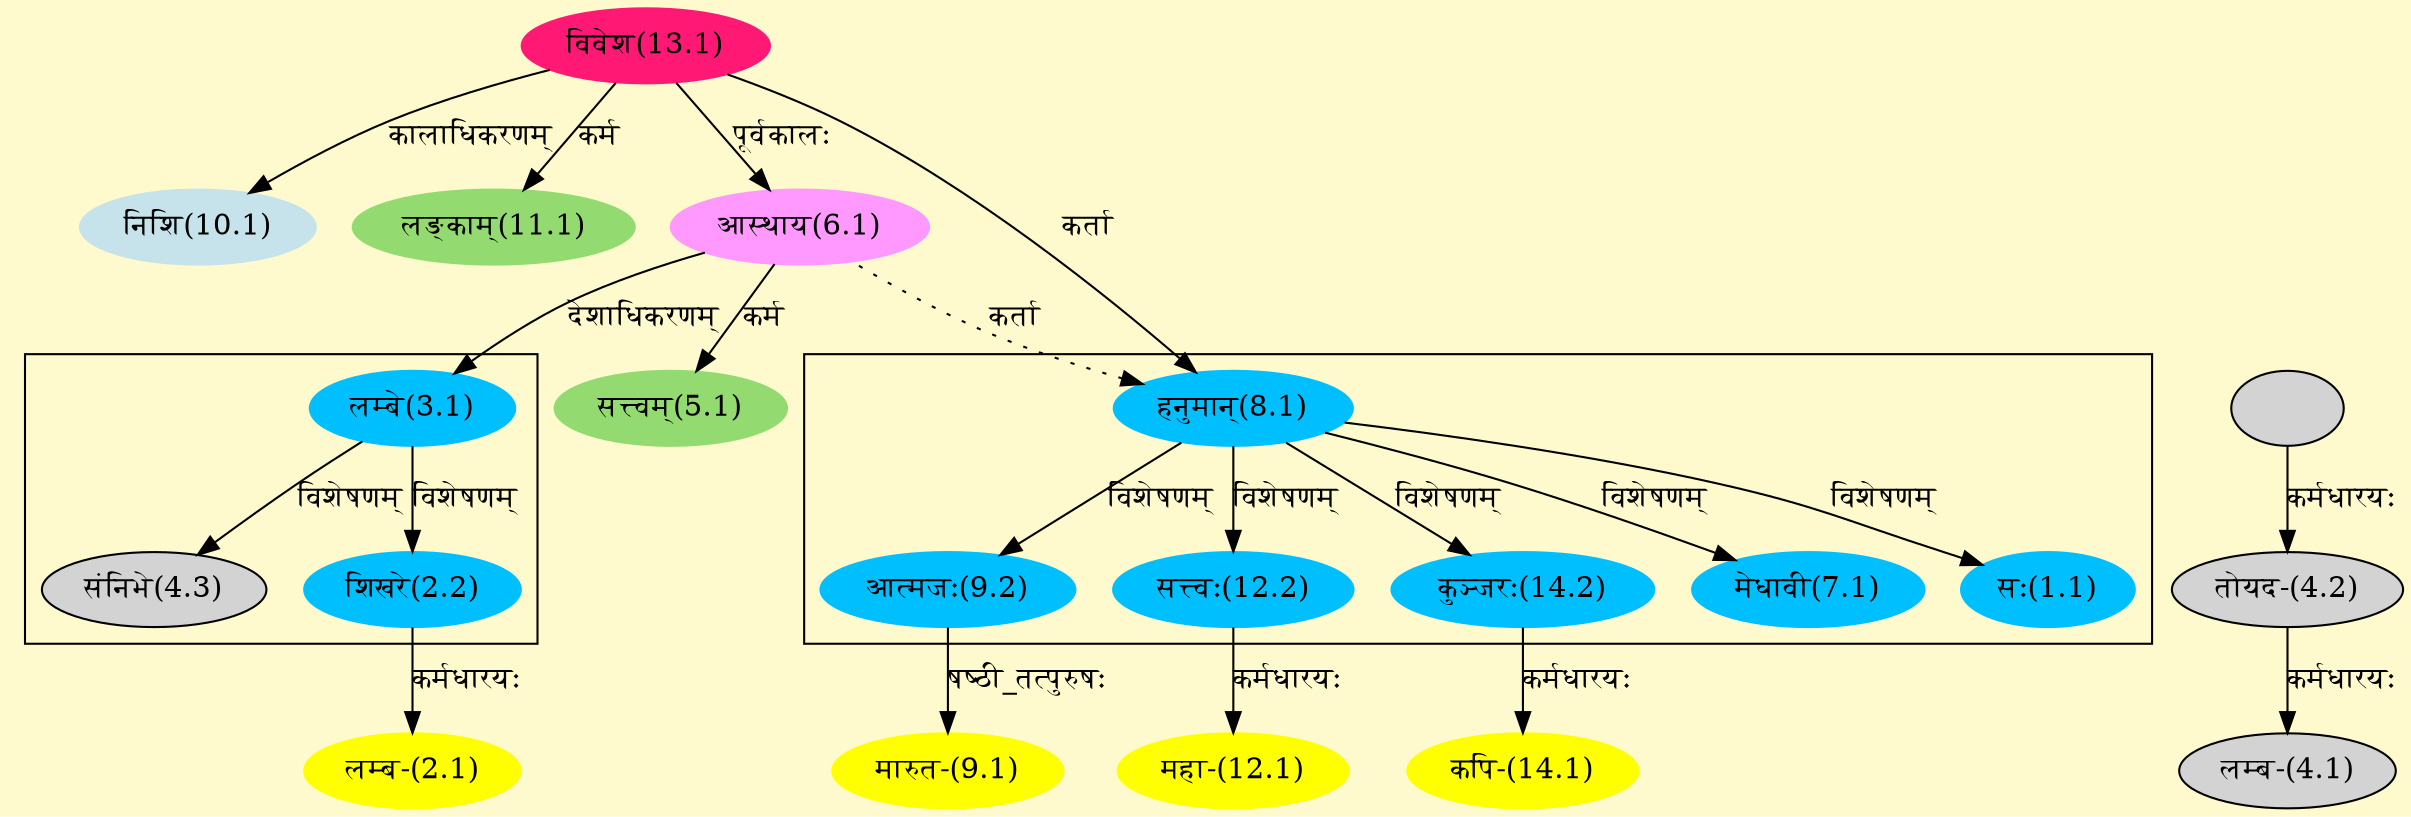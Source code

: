 digraph G{
rankdir=BT;
 compound=true;
 bgcolor="lemonchiffon1";

subgraph cluster_1{
Node1_1 [style=filled, color="#00BFFF" label = "सः(1.1)"]
Node8_1 [style=filled, color="#00BFFF" label = "हनुमान्(8.1)"]
Node7_1 [style=filled, color="#00BFFF" label = "मेधावी(7.1)"]
Node9_2 [style=filled, color="#00BFFF" label = "आत्मजः(9.2)"]
Node12_2 [style=filled, color="#00BFFF" label = "सत्त्वः(12.2)"]
Node14_2 [style=filled, color="#00BFFF" label = "कुञ्जरः(14.2)"]

}

subgraph cluster_2{
Node2_2 [style=filled, color="#00BFFF" label = "शिखरे(2.2)"]
Node3_1 [style=filled, color="#00BFFF" label = "लम्बे(3.1)"]
Node4_3 [style=filled, color="" label = "संनिभे(4.3)"]

}
Node2_1 [style=filled, color="#FFFF00" label = "लम्ब-(2.1)"]
Node2_2 [style=filled, color="#00BFFF" label = "शिखरे(2.2)"]
Node3_1 [style=filled, color="#00BFFF" label = "लम्बे(3.1)"]
Node6_1 [style=filled, color="#FF99FF" label = "आस्थाय(6.1)"]
Node4_1 [style=filled, color="" label = "लम्ब-(4.1)"]
Node4_2 [style=filled, color="" label = "तोयद-(4.2)"]
Node4_23 [style=filled, color="" label = ""]
Node5_1 [style=filled, color="#93DB70" label = "सत्त्वम्(5.1)"]
Node13_1 [style=filled, color="#FF1975" label = "विवेश(13.1)"]
Node8_1 [style=filled, color="#00BFFF" label = "हनुमान्(8.1)"]
Node9_1 [style=filled, color="#FFFF00" label = "मारुत-(9.1)"]
Node9_2 [style=filled, color="#00BFFF" label = "आत्मजः(9.2)"]
Node10_1 [style=filled, color="#C6E2EB" label = "निशि(10.1)"]
Node11_1 [style=filled, color="#93DB70" label = "लङ्काम्(11.1)"]
Node12_1 [style=filled, color="#FFFF00" label = "महा-(12.1)"]
Node12_2 [style=filled, color="#00BFFF" label = "सत्त्वः(12.2)"]
Node [style=filled, color="" label = "()"]
Node14_1 [style=filled, color="#FFFF00" label = "कपि-(14.1)"]
Node14_2 [style=filled, color="#00BFFF" label = "कुञ्जरः(14.2)"]
/* Start of Relations section */

Node1_1 -> Node8_1 [  label="विशेषणम्"  dir="back" ]
Node2_1 -> Node2_2 [  label="कर्मधारयः"  dir="back" ]
Node2_2 -> Node3_1 [  label="विशेषणम्"  dir="back" ]
Node3_1 -> Node6_1 [  label="देशाधिकरणम्"  dir="back" ]
Node4_1 -> Node4_2 [  label="कर्मधारयः"  dir="back" ]
Node4_2 -> Node4_23 [  label="कर्मधारयः"  dir="back" ]
Node4_3 -> Node3_1 [  label="विशेषणम्"  dir="back" ]
Node5_1 -> Node6_1 [  label="कर्म"  dir="back" ]
Node6_1 -> Node13_1 [  label="पूर्वकालः"  dir="back" ]
Node7_1 -> Node8_1 [  label="विशेषणम्"  dir="back" ]
Node8_1 -> Node13_1 [  label="कर्ता"  dir="back" ]
Node8_1 -> Node6_1 [ style=dotted label="कर्ता"  dir="back" ]
Node9_1 -> Node9_2 [  label="षष्ठी_तत्पुरुषः"  dir="back" ]
Node9_2 -> Node8_1 [  label="विशेषणम्"  dir="back" ]
Node10_1 -> Node13_1 [  label="कालाधिकरणम्"  dir="back" ]
Node11_1 -> Node13_1 [  label="कर्म"  dir="back" ]
Node12_1 -> Node12_2 [  label="कर्मधारयः"  dir="back" ]
Node12_2 -> Node8_1 [  label="विशेषणम्"  dir="back" ]
Node14_1 -> Node14_2 [  label="कर्मधारयः"  dir="back" ]
Node14_2 -> Node8_1 [  label="विशेषणम्"  dir="back" ]
}
